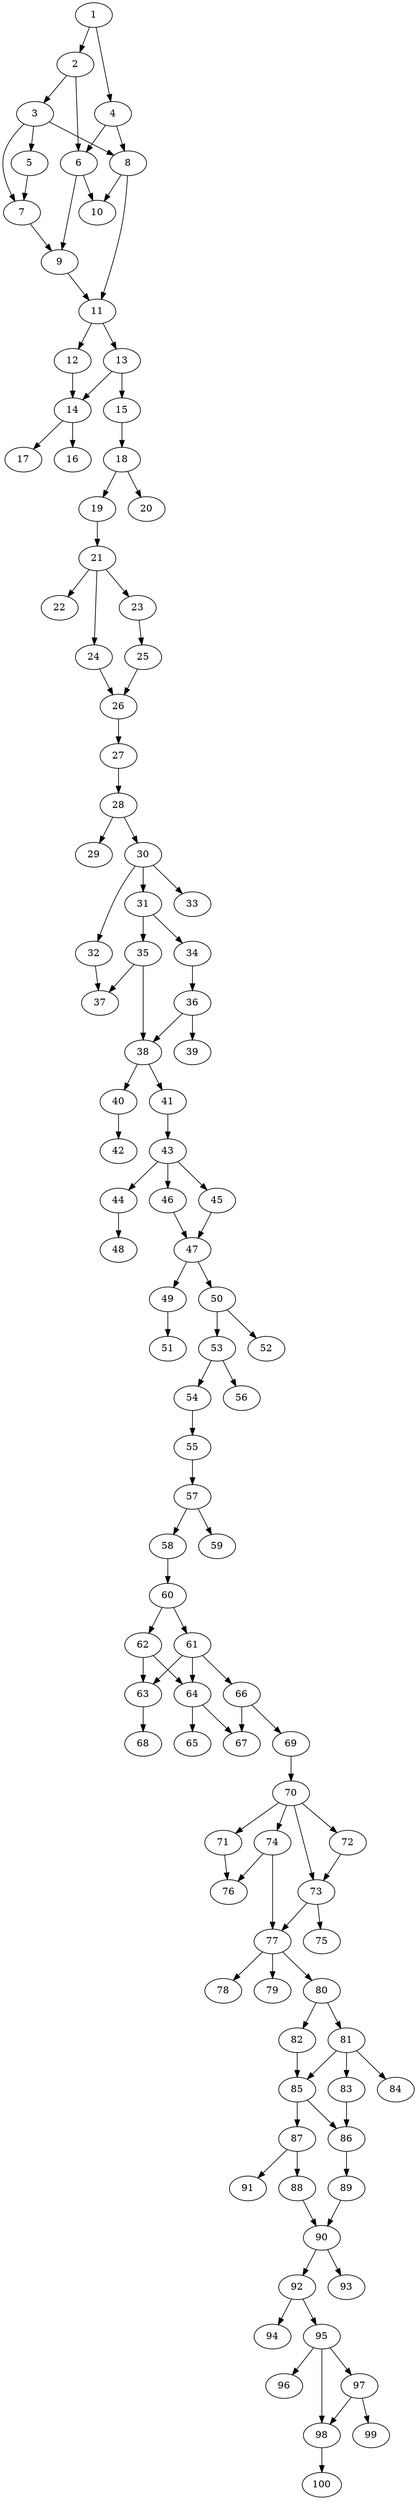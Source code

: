 // DAG automatically generated by daggen at Fri Aug  4 16:35:14 2017
// ./daggen --dot -n 100 --fat 0.2 --regular 0.8 --density 0.8 --jump 2 
digraph G {
  1 [size="126390", alpha="0.11"]
  1 -> 2 [size ="302"]
  1 -> 4 [size ="302"]
  2 [size="15321", alpha="0.13"]
  2 -> 3 [size ="537"]
  2 -> 6 [size ="537"]
  3 [size="40653", alpha="0.03"]
  3 -> 5 [size ="839"]
  3 -> 7 [size ="839"]
  3 -> 8 [size ="839"]
  4 [size="18507", alpha="0.11"]
  4 -> 6 [size ="537"]
  4 -> 8 [size ="537"]
  5 [size="5183", alpha="0.05"]
  5 -> 7 [size ="411"]
  6 [size="13252", alpha="0.15"]
  6 -> 9 [size ="210"]
  6 -> 10 [size ="210"]
  7 [size="35948", alpha="0.02"]
  7 -> 9 [size ="134"]
  8 [size="368293", alpha="0.15"]
  8 -> 10 [size ="411"]
  8 -> 11 [size ="411"]
  9 [size="483137", alpha="0.14"]
  9 -> 11 [size ="839"]
  10 [size="134218", alpha="0.04"]
  11 [size="16759", alpha="0.10"]
  11 -> 12 [size ="302"]
  11 -> 13 [size ="302"]
  12 [size="984195", alpha="0.12"]
  12 -> 14 [size ="839"]
  13 [size="23826", alpha="0.07"]
  13 -> 14 [size ="839"]
  13 -> 15 [size ="839"]
  14 [size="150468", alpha="0.09"]
  14 -> 16 [size ="134"]
  14 -> 17 [size ="134"]
  15 [size="1182887", alpha="0.10"]
  15 -> 18 [size ="839"]
  16 [size="8590", alpha="0.09"]
  17 [size="1251399", alpha="0.13"]
  18 [size="68719", alpha="0.14"]
  18 -> 19 [size ="134"]
  18 -> 20 [size ="134"]
  19 [size="2662", alpha="0.01"]
  19 -> 21 [size ="134"]
  20 [size="21016", alpha="0.15"]
  21 [size="39981", alpha="0.12"]
  21 -> 22 [size ="679"]
  21 -> 23 [size ="679"]
  21 -> 24 [size ="679"]
  22 [size="1073742", alpha="0.15"]
  23 [size="8590", alpha="0.02"]
  23 -> 25 [size ="34"]
  24 [size="1253", alpha="0.05"]
  24 -> 26 [size ="34"]
  25 [size="25088", alpha="0.09"]
  25 -> 26 [size ="537"]
  26 [size="75623", alpha="0.11"]
  26 -> 27 [size ="75"]
  27 [size="231928", alpha="0.17"]
  27 -> 28 [size ="302"]
  28 [size="11738", alpha="0.07"]
  28 -> 29 [size ="411"]
  28 -> 30 [size ="411"]
  29 [size="427487", alpha="0.04"]
  30 [size="3046", alpha="0.18"]
  30 -> 31 [size ="210"]
  30 -> 32 [size ="210"]
  30 -> 33 [size ="210"]
  31 [size="25070", alpha="0.09"]
  31 -> 34 [size ="34"]
  31 -> 35 [size ="34"]
  32 [size="23457", alpha="0.13"]
  32 -> 37 [size ="411"]
  33 [size="930388", alpha="0.04"]
  34 [size="36606", alpha="0.16"]
  34 -> 36 [size ="34"]
  35 [size="27181", alpha="0.18"]
  35 -> 37 [size ="34"]
  35 -> 38 [size ="34"]
  36 [size="4452", alpha="0.02"]
  36 -> 38 [size ="75"]
  36 -> 39 [size ="75"]
  37 [size="4478", alpha="0.06"]
  38 [size="8590", alpha="0.16"]
  38 -> 40 [size ="34"]
  38 -> 41 [size ="34"]
  39 [size="1386102", alpha="0.18"]
  40 [size="68719", alpha="0.17"]
  40 -> 42 [size ="134"]
  41 [size="32967", alpha="0.14"]
  41 -> 43 [size ="537"]
  42 [size="608307", alpha="0.06"]
  43 [size="549756", alpha="0.18"]
  43 -> 44 [size ="537"]
  43 -> 45 [size ="537"]
  43 -> 46 [size ="537"]
  44 [size="6792", alpha="0.03"]
  44 -> 48 [size ="34"]
  45 [size="10824", alpha="0.18"]
  45 -> 47 [size ="411"]
  46 [size="640414", alpha="0.20"]
  46 -> 47 [size ="537"]
  47 [size="549756", alpha="0.02"]
  47 -> 49 [size ="537"]
  47 -> 50 [size ="537"]
  48 [size="28991", alpha="0.02"]
  49 [size="449", alpha="0.08"]
  49 -> 51 [size ="34"]
  50 [size="28991", alpha="0.14"]
  50 -> 52 [size ="75"]
  50 -> 53 [size ="75"]
  51 [size="16144", alpha="0.14"]
  52 [size="4915", alpha="0.15"]
  53 [size="60740", alpha="0.08"]
  53 -> 54 [size ="134"]
  53 -> 56 [size ="134"]
  54 [size="643966", alpha="0.18"]
  54 -> 55 [size ="537"]
  55 [size="134218", alpha="0.03"]
  55 -> 57 [size ="210"]
  56 [size="1091811", alpha="0.07"]
  57 [size="1623", alpha="0.05"]
  57 -> 58 [size ="134"]
  57 -> 59 [size ="134"]
  58 [size="3024", alpha="0.06"]
  58 -> 60 [size ="210"]
  59 [size="28285", alpha="0.12"]
  60 [size="134218", alpha="0.06"]
  60 -> 61 [size ="210"]
  60 -> 62 [size ="210"]
  61 [size="52375", alpha="0.07"]
  61 -> 63 [size ="839"]
  61 -> 64 [size ="839"]
  61 -> 66 [size ="839"]
  62 [size="490621", alpha="0.09"]
  62 -> 63 [size ="537"]
  62 -> 64 [size ="537"]
  63 [size="8590", alpha="0.09"]
  63 -> 68 [size ="34"]
  64 [size="19150", alpha="0.05"]
  64 -> 65 [size ="302"]
  64 -> 67 [size ="302"]
  65 [size="1073742", alpha="0.11"]
  66 [size="121952", alpha="0.14"]
  66 -> 67 [size ="134"]
  66 -> 69 [size ="134"]
  67 [size="43574", alpha="0.06"]
  68 [size="395800", alpha="0.06"]
  69 [size="15125", alpha="0.18"]
  69 -> 70 [size ="537"]
  70 [size="28991", alpha="0.02"]
  70 -> 71 [size ="75"]
  70 -> 72 [size ="75"]
  70 -> 73 [size ="75"]
  70 -> 74 [size ="75"]
  71 [size="1073742", alpha="0.11"]
  71 -> 76 [size ="839"]
  72 [size="3509", alpha="0.02"]
  72 -> 73 [size ="75"]
  73 [size="24072", alpha="0.17"]
  73 -> 75 [size ="537"]
  73 -> 77 [size ="537"]
  74 [size="1073742", alpha="0.04"]
  74 -> 76 [size ="839"]
  74 -> 77 [size ="839"]
  75 [size="8590", alpha="0.18"]
  76 [size="3500", alpha="0.12"]
  77 [size="234420", alpha="0.15"]
  77 -> 78 [size ="537"]
  77 -> 79 [size ="537"]
  77 -> 80 [size ="537"]
  78 [size="782758", alpha="0.04"]
  79 [size="67941", alpha="0.17"]
  80 [size="3334", alpha="0.00"]
  80 -> 81 [size ="75"]
  80 -> 82 [size ="75"]
  81 [size="640095", alpha="0.02"]
  81 -> 83 [size ="537"]
  81 -> 84 [size ="537"]
  81 -> 85 [size ="537"]
  82 [size="549756", alpha="0.13"]
  82 -> 85 [size ="537"]
  83 [size="41473", alpha="0.08"]
  83 -> 86 [size ="34"]
  84 [size="405988", alpha="0.03"]
  85 [size="5801", alpha="0.05"]
  85 -> 86 [size ="134"]
  85 -> 87 [size ="134"]
  86 [size="171258", alpha="0.02"]
  86 -> 89 [size ="134"]
  87 [size="13517", alpha="0.17"]
  87 -> 88 [size ="34"]
  87 -> 91 [size ="34"]
  88 [size="231928", alpha="0.07"]
  88 -> 90 [size ="302"]
  89 [size="29665", alpha="0.17"]
  89 -> 90 [size ="537"]
  90 [size="134218", alpha="0.12"]
  90 -> 92 [size ="210"]
  90 -> 93 [size ="210"]
  91 [size="3909", alpha="0.07"]
  92 [size="5047", alpha="0.08"]
  92 -> 94 [size ="411"]
  92 -> 95 [size ="411"]
  93 [size="466632", alpha="0.16"]
  94 [size="38361", alpha="0.18"]
  95 [size="28991", alpha="0.07"]
  95 -> 96 [size ="75"]
  95 -> 97 [size ="75"]
  95 -> 98 [size ="75"]
  96 [size="1073742", alpha="0.05"]
  97 [size="4725", alpha="0.06"]
  97 -> 98 [size ="75"]
  97 -> 99 [size ="75"]
  98 [size="77556", alpha="0.00"]
  98 -> 100 [size ="75"]
  99 [size="33890", alpha="0.07"]
  100 [size="4031", alpha="0.05"]
}
